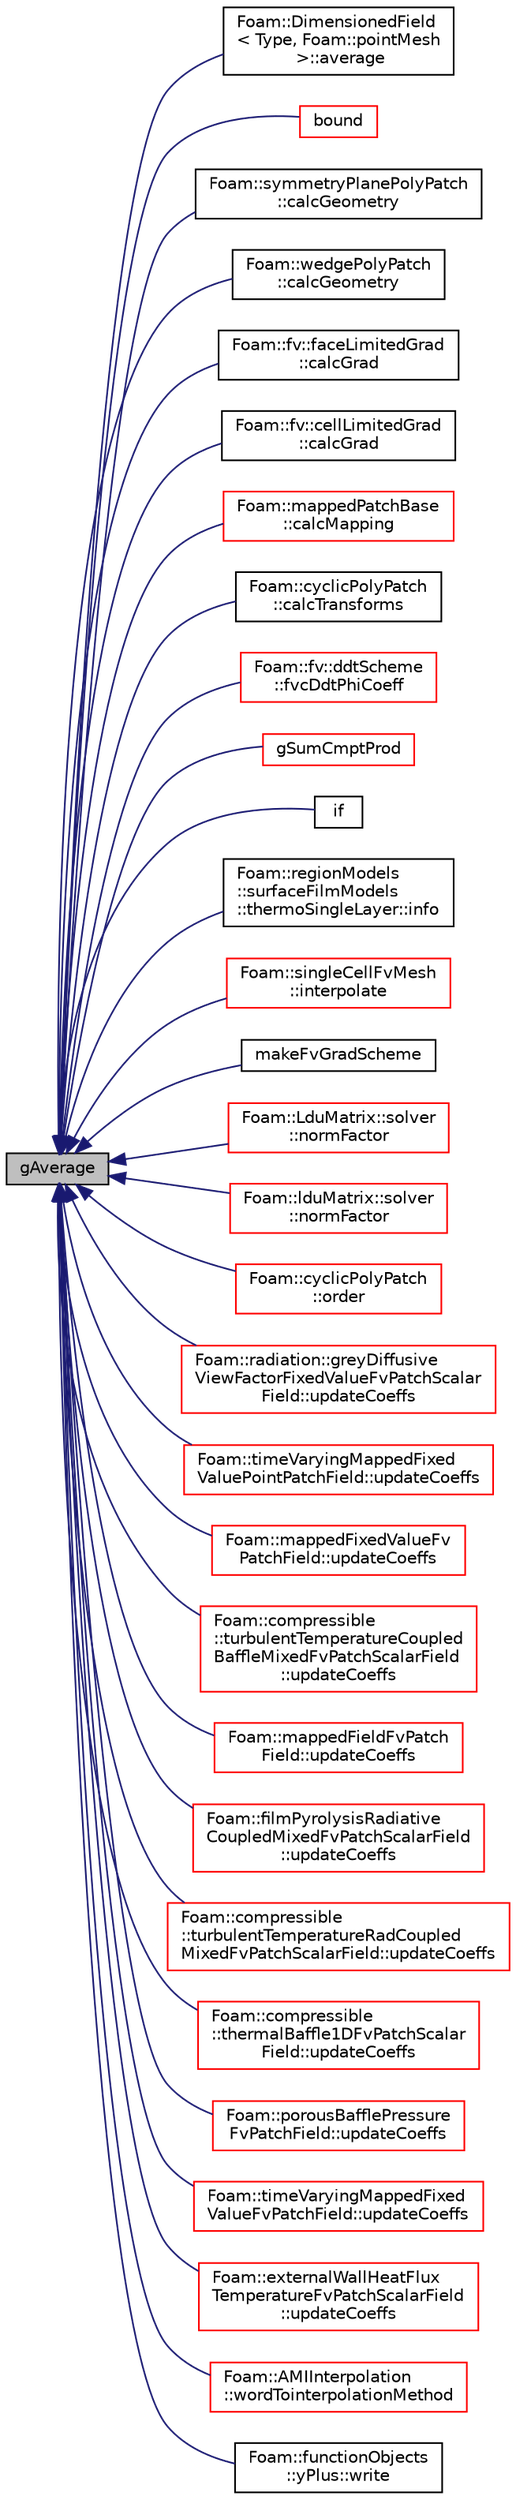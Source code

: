 digraph "gAverage"
{
  bgcolor="transparent";
  edge [fontname="Helvetica",fontsize="10",labelfontname="Helvetica",labelfontsize="10"];
  node [fontname="Helvetica",fontsize="10",shape=record];
  rankdir="LR";
  Node75064 [label="gAverage",height=0.2,width=0.4,color="black", fillcolor="grey75", style="filled", fontcolor="black"];
  Node75064 -> Node75065 [dir="back",color="midnightblue",fontsize="10",style="solid",fontname="Helvetica"];
  Node75065 [label="Foam::DimensionedField\l\< Type, Foam::pointMesh\l \>::average",height=0.2,width=0.4,color="black",URL="$a27497.html#ab1dbda6996278824c1ad52c23f8d4bc5",tooltip="Calculate and return arithmetic average. "];
  Node75064 -> Node75066 [dir="back",color="midnightblue",fontsize="10",style="solid",fontname="Helvetica"];
  Node75066 [label="bound",height=0.2,width=0.4,color="red",URL="$a21851.html#a334b2a2d0ce7997d360f7a018174a077",tooltip="Bound the given scalar field if it has gone unbounded. "];
  Node75064 -> Node75148 [dir="back",color="midnightblue",fontsize="10",style="solid",fontname="Helvetica"];
  Node75148 [label="Foam::symmetryPlanePolyPatch\l::calcGeometry",height=0.2,width=0.4,color="black",URL="$a28621.html#a58bb4c0382e9ee570811fb3f005a0a97",tooltip="Calculate the patch geometry. "];
  Node75064 -> Node75149 [dir="back",color="midnightblue",fontsize="10",style="solid",fontname="Helvetica"];
  Node75149 [label="Foam::wedgePolyPatch\l::calcGeometry",height=0.2,width=0.4,color="black",URL="$a28625.html#a58bb4c0382e9ee570811fb3f005a0a97",tooltip="Calculate the patch geometry. "];
  Node75064 -> Node75150 [dir="back",color="midnightblue",fontsize="10",style="solid",fontname="Helvetica"];
  Node75150 [label="Foam::fv::faceLimitedGrad\l::calcGrad",height=0.2,width=0.4,color="black",URL="$a23389.html#ad8d9cb82461fad7624154d2e66528aa7"];
  Node75064 -> Node75151 [dir="back",color="midnightblue",fontsize="10",style="solid",fontname="Helvetica"];
  Node75151 [label="Foam::fv::cellLimitedGrad\l::calcGrad",height=0.2,width=0.4,color="black",URL="$a23381.html#a9e6946d5c172823826c394cab9979f17"];
  Node75064 -> Node75152 [dir="back",color="midnightblue",fontsize="10",style="solid",fontname="Helvetica"];
  Node75152 [label="Foam::mappedPatchBase\l::calcMapping",height=0.2,width=0.4,color="red",URL="$a26225.html#ac836e22594348a2ff396bf9ddba3a49f",tooltip="Calculate mapping. "];
  Node75064 -> Node75190 [dir="back",color="midnightblue",fontsize="10",style="solid",fontname="Helvetica"];
  Node75190 [label="Foam::cyclicPolyPatch\l::calcTransforms",height=0.2,width=0.4,color="black",URL="$a28589.html#afb48497736bbafb1fbb000cd218d1779",tooltip="Recalculate the transformation tensors. "];
  Node75064 -> Node75191 [dir="back",color="midnightblue",fontsize="10",style="solid",fontname="Helvetica"];
  Node75191 [label="Foam::fv::ddtScheme\l::fvcDdtPhiCoeff",height=0.2,width=0.4,color="red",URL="$a23301.html#adaa5c26dbfd2851be994f2e32f3274d1"];
  Node75064 -> Node75196 [dir="back",color="midnightblue",fontsize="10",style="solid",fontname="Helvetica"];
  Node75196 [label="gSumCmptProd",height=0.2,width=0.4,color="red",URL="$a21851.html#afe5291c470b6a434026fb71cb9b8814c"];
  Node75064 -> Node75215 [dir="back",color="midnightblue",fontsize="10",style="solid",fontname="Helvetica"];
  Node75215 [label="if",height=0.2,width=0.4,color="black",URL="$a41258.html#a932f4eac886605bbd76303a56d75e4de"];
  Node75064 -> Node75216 [dir="back",color="midnightblue",fontsize="10",style="solid",fontname="Helvetica"];
  Node75216 [label="Foam::regionModels\l::surfaceFilmModels\l::thermoSingleLayer::info",height=0.2,width=0.4,color="black",URL="$a30265.html#ac1b66fe77173de9e5e8542b2823d6071",tooltip="Provide some feedback. "];
  Node75064 -> Node75217 [dir="back",color="midnightblue",fontsize="10",style="solid",fontname="Helvetica"];
  Node75217 [label="Foam::singleCellFvMesh\l::interpolate",height=0.2,width=0.4,color="red",URL="$a23697.html#af97d05ec6e72fd577f9913c9bd086797",tooltip="Map volField. Internal field set to average, patch fields straight. "];
  Node75064 -> Node75219 [dir="back",color="midnightblue",fontsize="10",style="solid",fontname="Helvetica"];
  Node75219 [label="makeFvGradScheme",height=0.2,width=0.4,color="black",URL="$a03332.html#a392ada9a48d078ac5e73a2b100268766"];
  Node75064 -> Node75220 [dir="back",color="midnightblue",fontsize="10",style="solid",fontname="Helvetica"];
  Node75220 [label="Foam::LduMatrix::solver\l::normFactor",height=0.2,width=0.4,color="red",URL="$a28109.html#a6aa0b30e627d50b23f0a20f8f7e87482",tooltip="Return the matrix norm used to normalise the residual for the. "];
  Node75064 -> Node75227 [dir="back",color="midnightblue",fontsize="10",style="solid",fontname="Helvetica"];
  Node75227 [label="Foam::lduMatrix::solver\l::normFactor",height=0.2,width=0.4,color="red",URL="$a27933.html#a5d368da85f299097a898b72e57da9c9b",tooltip="Return the matrix norm used to normalise the residual for the. "];
  Node75064 -> Node75231 [dir="back",color="midnightblue",fontsize="10",style="solid",fontname="Helvetica"];
  Node75231 [label="Foam::cyclicPolyPatch\l::order",height=0.2,width=0.4,color="red",URL="$a28589.html#aa9533329384a73e819a040bcde1b4b3d",tooltip="Return new ordering for primitivePatch. "];
  Node75064 -> Node75509 [dir="back",color="midnightblue",fontsize="10",style="solid",fontname="Helvetica"];
  Node75509 [label="Foam::radiation::greyDiffusive\lViewFactorFixedValueFvPatchScalar\lField::updateCoeffs",height=0.2,width=0.4,color="red",URL="$a31329.html#a7e24eafac629d3733181cd942d4c902f",tooltip="Update the coefficients associated with the patch field. "];
  Node75064 -> Node75512 [dir="back",color="midnightblue",fontsize="10",style="solid",fontname="Helvetica"];
  Node75512 [label="Foam::timeVaryingMappedFixed\lValuePointPatchField::updateCoeffs",height=0.2,width=0.4,color="red",URL="$a24541.html#a7e24eafac629d3733181cd942d4c902f",tooltip="Update the coefficients associated with the patch field. "];
  Node75064 -> Node75514 [dir="back",color="midnightblue",fontsize="10",style="solid",fontname="Helvetica"];
  Node75514 [label="Foam::mappedFixedValueFv\lPatchField::updateCoeffs",height=0.2,width=0.4,color="red",URL="$a22977.html#a7e24eafac629d3733181cd942d4c902f",tooltip="Update the coefficients associated with the patch field. "];
  Node75064 -> Node75180 [dir="back",color="midnightblue",fontsize="10",style="solid",fontname="Helvetica"];
  Node75180 [label="Foam::compressible\l::turbulentTemperatureCoupled\lBaffleMixedFvPatchScalarField\l::updateCoeffs",height=0.2,width=0.4,color="red",URL="$a32021.html#a7e24eafac629d3733181cd942d4c902f",tooltip="Update the coefficients associated with the patch field. "];
  Node75064 -> Node75516 [dir="back",color="midnightblue",fontsize="10",style="solid",fontname="Helvetica"];
  Node75516 [label="Foam::mappedFieldFvPatch\lField::updateCoeffs",height=0.2,width=0.4,color="red",URL="$a22957.html#a7e24eafac629d3733181cd942d4c902f",tooltip="Update the coefficients associated with the patch field. "];
  Node75064 -> Node75161 [dir="back",color="midnightblue",fontsize="10",style="solid",fontname="Helvetica"];
  Node75161 [label="Foam::filmPyrolysisRadiative\lCoupledMixedFvPatchScalarField\l::updateCoeffs",height=0.2,width=0.4,color="red",URL="$a30057.html#a7e24eafac629d3733181cd942d4c902f",tooltip="Update the coefficients associated with the patch field. "];
  Node75064 -> Node75182 [dir="back",color="midnightblue",fontsize="10",style="solid",fontname="Helvetica"];
  Node75182 [label="Foam::compressible\l::turbulentTemperatureRadCoupled\lMixedFvPatchScalarField::updateCoeffs",height=0.2,width=0.4,color="red",URL="$a32025.html#a7e24eafac629d3733181cd942d4c902f",tooltip="Update the coefficients associated with the patch field. "];
  Node75064 -> Node75188 [dir="back",color="midnightblue",fontsize="10",style="solid",fontname="Helvetica"];
  Node75188 [label="Foam::compressible\l::thermalBaffle1DFvPatchScalar\lField::updateCoeffs",height=0.2,width=0.4,color="red",URL="$a32009.html#a7e24eafac629d3733181cd942d4c902f",tooltip="Update the coefficients associated with the patch field. "];
  Node75064 -> Node75518 [dir="back",color="midnightblue",fontsize="10",style="solid",fontname="Helvetica"];
  Node75518 [label="Foam::porousBafflePressure\lFvPatchField::updateCoeffs",height=0.2,width=0.4,color="red",URL="$a32125.html#a7e24eafac629d3733181cd942d4c902f",tooltip="Update the coefficients associated with the patch field. "];
  Node75064 -> Node75520 [dir="back",color="midnightblue",fontsize="10",style="solid",fontname="Helvetica"];
  Node75520 [label="Foam::timeVaryingMappedFixed\lValueFvPatchField::updateCoeffs",height=0.2,width=0.4,color="red",URL="$a23097.html#a7e24eafac629d3733181cd942d4c902f",tooltip="Update the coefficients associated with the patch field. "];
  Node75064 -> Node75522 [dir="back",color="midnightblue",fontsize="10",style="solid",fontname="Helvetica"];
  Node75522 [label="Foam::externalWallHeatFlux\lTemperatureFvPatchScalarField\l::updateCoeffs",height=0.2,width=0.4,color="red",URL="$a32001.html#a7e24eafac629d3733181cd942d4c902f",tooltip="Update the coefficients associated with the patch field. "];
  Node75064 -> Node75524 [dir="back",color="midnightblue",fontsize="10",style="solid",fontname="Helvetica"];
  Node75524 [label="Foam::AMIInterpolation\l::wordTointerpolationMethod",height=0.2,width=0.4,color="red",URL="$a25997.html#a60e3ed16ffdfe716b129e1e10820c506",tooltip="Convert word to interpolationMethod. "];
  Node75064 -> Node75527 [dir="back",color="midnightblue",fontsize="10",style="solid",fontname="Helvetica"];
  Node75527 [label="Foam::functionObjects\l::yPlus::write",height=0.2,width=0.4,color="black",URL="$a24357.html#ae8f6374e29a250261b3979bbd6e5cb40",tooltip="Write the yPlus field. "];
}
